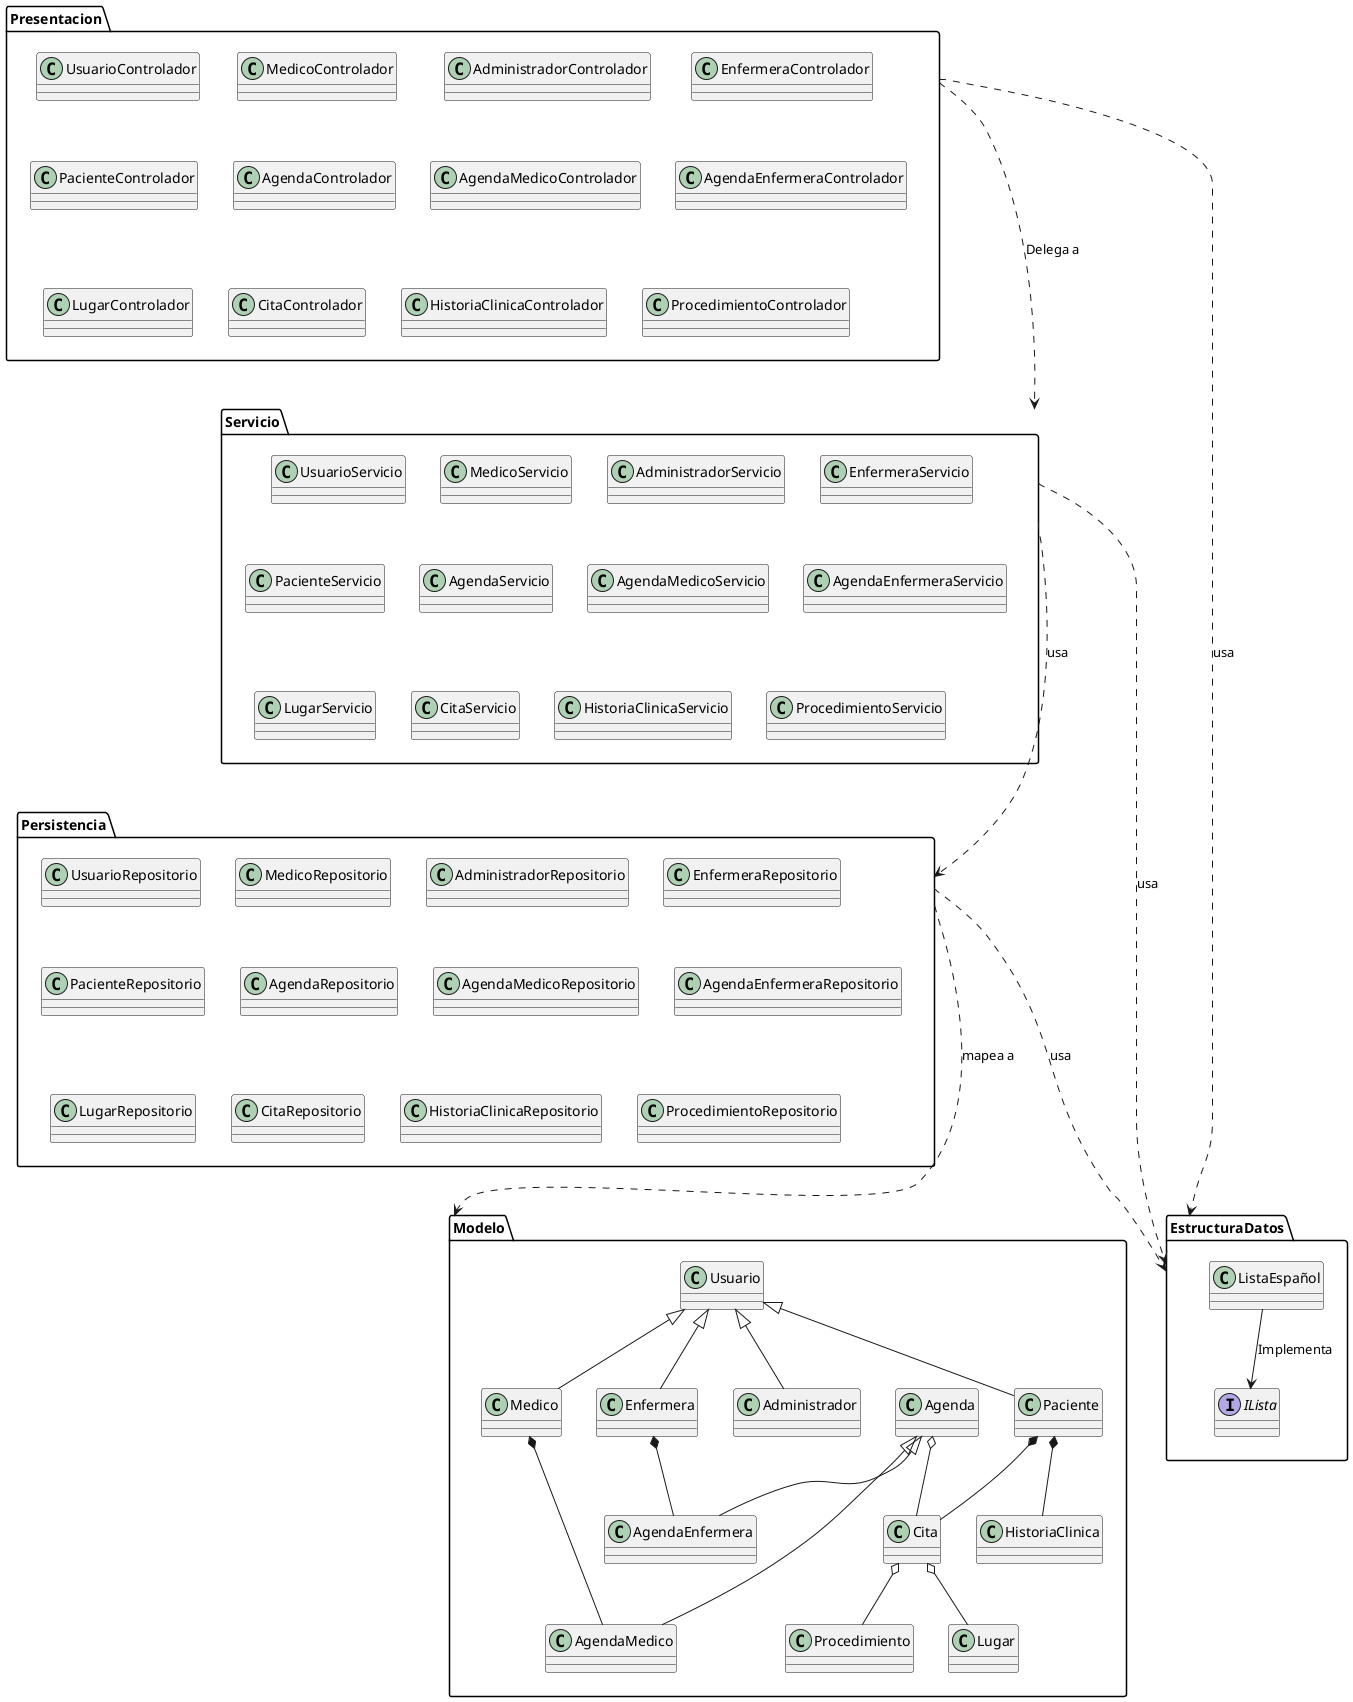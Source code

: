@startuml cock
top to bottom direction

package "Presentacion" {
    class UsuarioControlador
    class MedicoControlador
    class AdministradorControlador
    class EnfermeraControlador
    class PacienteControlador
    class AgendaControlador
    class AgendaMedicoControlador
    class AgendaEnfermeraControlador
    class LugarControlador
    class CitaControlador
    class HistoriaClinicaControlador
    class ProcedimientoControlador
}

package "Servicio"{
    class UsuarioServicio
    class MedicoServicio
    class AdministradorServicio
    class EnfermeraServicio
    class PacienteServicio
    class AgendaServicio
    class AgendaMedicoServicio
    class AgendaEnfermeraServicio
    class LugarServicio
    class CitaServicio
    class HistoriaClinicaServicio
    class ProcedimientoServicio
}

package "Persistencia"{
    class UsuarioRepositorio
    class MedicoRepositorio
    class AdministradorRepositorio
    class EnfermeraRepositorio
    class PacienteRepositorio
    class AgendaRepositorio
    class AgendaMedicoRepositorio
    class AgendaEnfermeraRepositorio
    class LugarRepositorio
    class CitaRepositorio
    class HistoriaClinicaRepositorio
    class ProcedimientoRepositorio
}

package "Modelo"{
    class Usuario
    class Medico
    class Administrador
    class Enfermera
    class Paciente
    class Agenda
    class AgendaMedico
    class AgendaEnfermera
    class Lugar
    class Cita
    class HistoriaClinica
    class Procedimiento
}

package EstructuraDatos{
    interface ILista
    class ListaEspañol
}

Presentacion ....> Servicio : "Delega a"
Presentacion ....> EstructuraDatos : "usa"

Servicio ....> Persistencia : "usa"
Servicio ....> EstructuraDatos : "usa"

Persistencia ....> Modelo : "mapea a"
Persistencia ....> EstructuraDatos : "usa"

'Relaciones de herencia'

Usuario <|-down- Medico
Usuario <|-down- Administrador
Usuario <|-down- Enfermera
Usuario <|-down- Paciente

Agenda <|-down- AgendaMedico
Agenda <|-down- AgendaEnfermera

'Relaciones de cardinalidad

Paciente *-- HistoriaClinica
Paciente *-- Cita
Medico *--- AgendaMedico
Enfermera *-- AgendaEnfermera
Cita o-- Lugar
Procedimiento -up-o Cita
Agenda o-- Cita

ListaEspañol --> ILista: Implementa


@enduml
